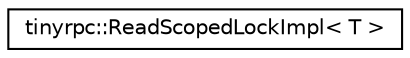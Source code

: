 digraph "类继承关系图"
{
 // LATEX_PDF_SIZE
  edge [fontname="Helvetica",fontsize="10",labelfontname="Helvetica",labelfontsize="10"];
  node [fontname="Helvetica",fontsize="10",shape=record];
  rankdir="LR";
  Node0 [label="tinyrpc::ReadScopedLockImpl\< T \>",height=0.2,width=0.4,color="black", fillcolor="white", style="filled",URL="$structtinyrpc_1_1ReadScopedLockImpl.html",tooltip=" "];
}
